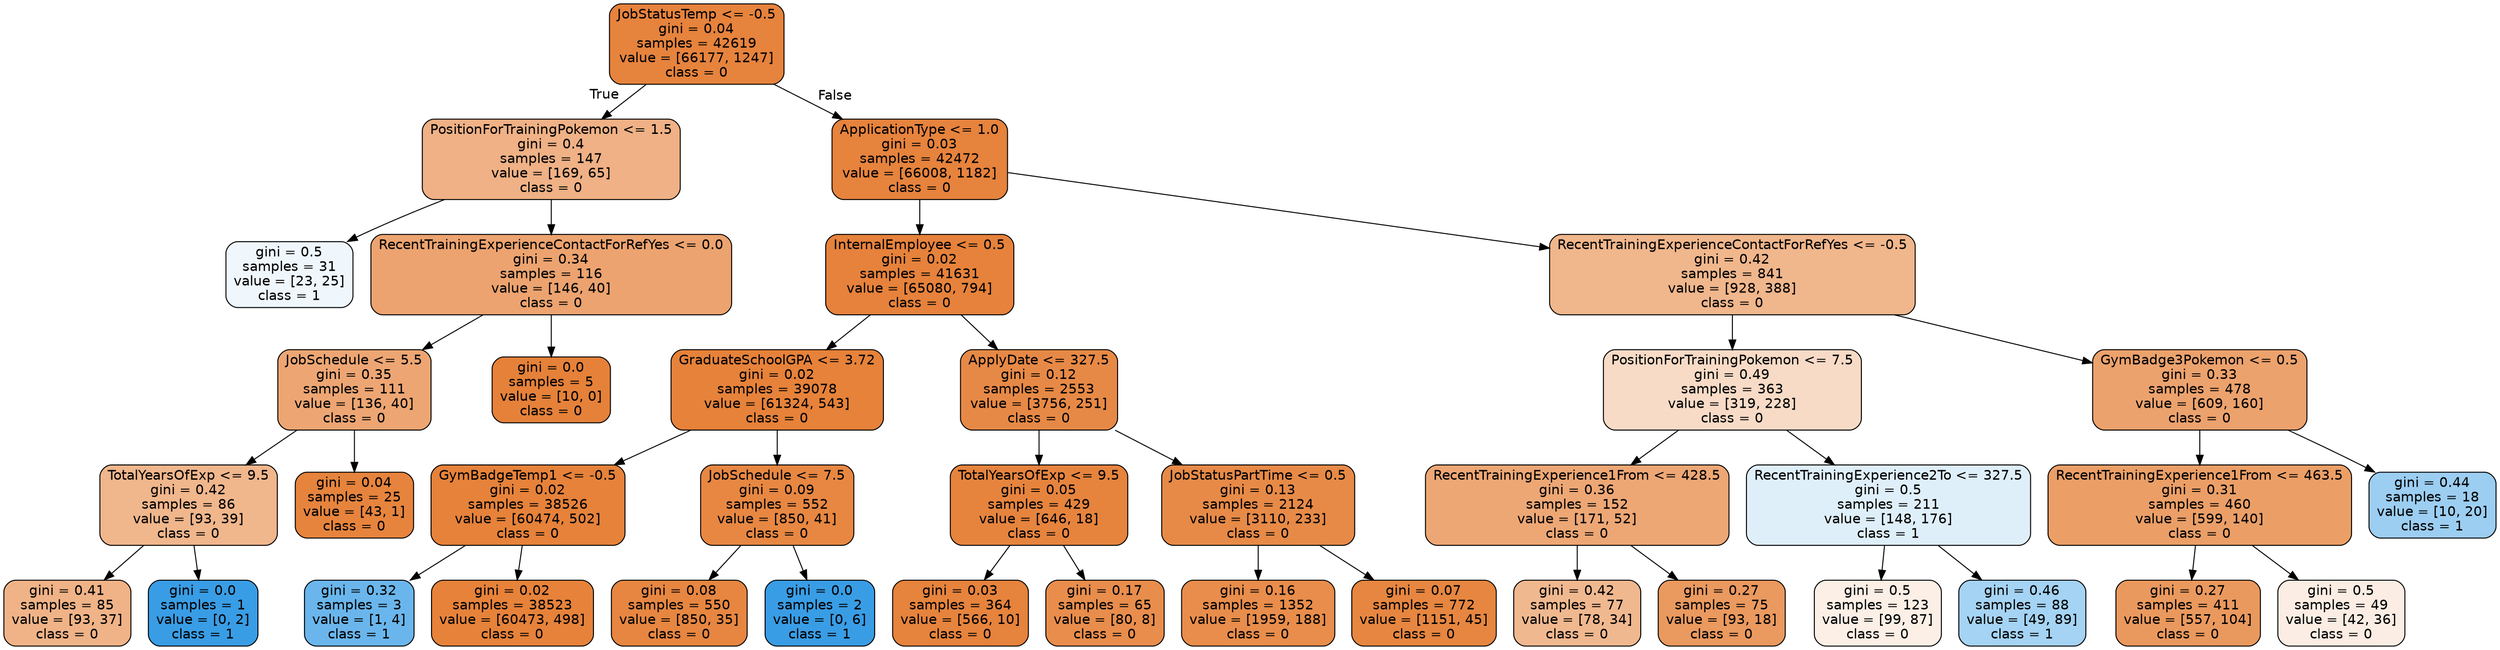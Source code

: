 digraph Tree {
node [shape=box, style="filled, rounded", color="black", fontname=helvetica] ;
edge [fontname=helvetica] ;
0 [label="JobStatusTemp <= -0.5\ngini = 0.04\nsamples = 42619\nvalue = [66177, 1247]\nclass = 0", fillcolor="#e58139fa"] ;
1 [label="PositionForTrainingPokemon <= 1.5\ngini = 0.4\nsamples = 147\nvalue = [169, 65]\nclass = 0", fillcolor="#e581399d"] ;
0 -> 1 [labeldistance=2.5, labelangle=45, headlabel="True"] ;
2 [label="gini = 0.5\nsamples = 31\nvalue = [23, 25]\nclass = 1", fillcolor="#399de514"] ;
1 -> 2 ;
3 [label="RecentTrainingExperienceContactForRefYes <= 0.0\ngini = 0.34\nsamples = 116\nvalue = [146, 40]\nclass = 0", fillcolor="#e58139b9"] ;
1 -> 3 ;
4 [label="JobSchedule <= 5.5\ngini = 0.35\nsamples = 111\nvalue = [136, 40]\nclass = 0", fillcolor="#e58139b4"] ;
3 -> 4 ;
5 [label="TotalYearsOfExp <= 9.5\ngini = 0.42\nsamples = 86\nvalue = [93, 39]\nclass = 0", fillcolor="#e5813994"] ;
4 -> 5 ;
6 [label="gini = 0.41\nsamples = 85\nvalue = [93, 37]\nclass = 0", fillcolor="#e581399a"] ;
5 -> 6 ;
7 [label="gini = 0.0\nsamples = 1\nvalue = [0, 2]\nclass = 1", fillcolor="#399de5ff"] ;
5 -> 7 ;
8 [label="gini = 0.04\nsamples = 25\nvalue = [43, 1]\nclass = 0", fillcolor="#e58139f9"] ;
4 -> 8 ;
9 [label="gini = 0.0\nsamples = 5\nvalue = [10, 0]\nclass = 0", fillcolor="#e58139ff"] ;
3 -> 9 ;
10 [label="ApplicationType <= 1.0\ngini = 0.03\nsamples = 42472\nvalue = [66008, 1182]\nclass = 0", fillcolor="#e58139fa"] ;
0 -> 10 [labeldistance=2.5, labelangle=-45, headlabel="False"] ;
11 [label="InternalEmployee <= 0.5\ngini = 0.02\nsamples = 41631\nvalue = [65080, 794]\nclass = 0", fillcolor="#e58139fc"] ;
10 -> 11 ;
12 [label="GraduateSchoolGPA <= 3.72\ngini = 0.02\nsamples = 39078\nvalue = [61324, 543]\nclass = 0", fillcolor="#e58139fd"] ;
11 -> 12 ;
13 [label="GymBadgeTemp1 <= -0.5\ngini = 0.02\nsamples = 38526\nvalue = [60474, 502]\nclass = 0", fillcolor="#e58139fd"] ;
12 -> 13 ;
14 [label="gini = 0.32\nsamples = 3\nvalue = [1, 4]\nclass = 1", fillcolor="#399de5bf"] ;
13 -> 14 ;
15 [label="gini = 0.02\nsamples = 38523\nvalue = [60473, 498]\nclass = 0", fillcolor="#e58139fd"] ;
13 -> 15 ;
16 [label="JobSchedule <= 7.5\ngini = 0.09\nsamples = 552\nvalue = [850, 41]\nclass = 0", fillcolor="#e58139f3"] ;
12 -> 16 ;
17 [label="gini = 0.08\nsamples = 550\nvalue = [850, 35]\nclass = 0", fillcolor="#e58139f4"] ;
16 -> 17 ;
18 [label="gini = 0.0\nsamples = 2\nvalue = [0, 6]\nclass = 1", fillcolor="#399de5ff"] ;
16 -> 18 ;
19 [label="ApplyDate <= 327.5\ngini = 0.12\nsamples = 2553\nvalue = [3756, 251]\nclass = 0", fillcolor="#e58139ee"] ;
11 -> 19 ;
20 [label="TotalYearsOfExp <= 9.5\ngini = 0.05\nsamples = 429\nvalue = [646, 18]\nclass = 0", fillcolor="#e58139f8"] ;
19 -> 20 ;
21 [label="gini = 0.03\nsamples = 364\nvalue = [566, 10]\nclass = 0", fillcolor="#e58139fa"] ;
20 -> 21 ;
22 [label="gini = 0.17\nsamples = 65\nvalue = [80, 8]\nclass = 0", fillcolor="#e58139e6"] ;
20 -> 22 ;
23 [label="JobStatusPartTime <= 0.5\ngini = 0.13\nsamples = 2124\nvalue = [3110, 233]\nclass = 0", fillcolor="#e58139ec"] ;
19 -> 23 ;
24 [label="gini = 0.16\nsamples = 1352\nvalue = [1959, 188]\nclass = 0", fillcolor="#e58139e7"] ;
23 -> 24 ;
25 [label="gini = 0.07\nsamples = 772\nvalue = [1151, 45]\nclass = 0", fillcolor="#e58139f5"] ;
23 -> 25 ;
26 [label="RecentTrainingExperienceContactForRefYes <= -0.5\ngini = 0.42\nsamples = 841\nvalue = [928, 388]\nclass = 0", fillcolor="#e5813994"] ;
10 -> 26 ;
27 [label="PositionForTrainingPokemon <= 7.5\ngini = 0.49\nsamples = 363\nvalue = [319, 228]\nclass = 0", fillcolor="#e5813949"] ;
26 -> 27 ;
28 [label="RecentTrainingExperience1From <= 428.5\ngini = 0.36\nsamples = 152\nvalue = [171, 52]\nclass = 0", fillcolor="#e58139b1"] ;
27 -> 28 ;
29 [label="gini = 0.42\nsamples = 77\nvalue = [78, 34]\nclass = 0", fillcolor="#e5813990"] ;
28 -> 29 ;
30 [label="gini = 0.27\nsamples = 75\nvalue = [93, 18]\nclass = 0", fillcolor="#e58139ce"] ;
28 -> 30 ;
31 [label="RecentTrainingExperience2To <= 327.5\ngini = 0.5\nsamples = 211\nvalue = [148, 176]\nclass = 1", fillcolor="#399de529"] ;
27 -> 31 ;
32 [label="gini = 0.5\nsamples = 123\nvalue = [99, 87]\nclass = 0", fillcolor="#e581391f"] ;
31 -> 32 ;
33 [label="gini = 0.46\nsamples = 88\nvalue = [49, 89]\nclass = 1", fillcolor="#399de573"] ;
31 -> 33 ;
34 [label="GymBadge3Pokemon <= 0.5\ngini = 0.33\nsamples = 478\nvalue = [609, 160]\nclass = 0", fillcolor="#e58139bc"] ;
26 -> 34 ;
35 [label="RecentTrainingExperience1From <= 463.5\ngini = 0.31\nsamples = 460\nvalue = [599, 140]\nclass = 0", fillcolor="#e58139c3"] ;
34 -> 35 ;
36 [label="gini = 0.27\nsamples = 411\nvalue = [557, 104]\nclass = 0", fillcolor="#e58139cf"] ;
35 -> 36 ;
37 [label="gini = 0.5\nsamples = 49\nvalue = [42, 36]\nclass = 0", fillcolor="#e5813924"] ;
35 -> 37 ;
38 [label="gini = 0.44\nsamples = 18\nvalue = [10, 20]\nclass = 1", fillcolor="#399de57f"] ;
34 -> 38 ;
}
